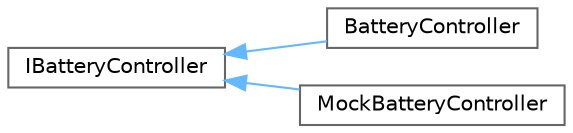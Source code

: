 digraph "Graphical Class Hierarchy"
{
 // LATEX_PDF_SIZE
  bgcolor="transparent";
  edge [fontname=Helvetica,fontsize=10,labelfontname=Helvetica,labelfontsize=10];
  node [fontname=Helvetica,fontsize=10,shape=box,height=0.2,width=0.4];
  rankdir="LR";
  Node0 [id="Node000000",label="IBatteryController",height=0.2,width=0.4,color="grey40", fillcolor="white", style="filled",URL="$classIBatteryController.html",tooltip="Interface for managing the battery of the vehicle."];
  Node0 -> Node1 [id="edge1_Node000000_Node000001",dir="back",color="steelblue1",style="solid",tooltip=" "];
  Node1 [id="Node000001",label="BatteryController",height=0.2,width=0.4,color="grey40", fillcolor="white", style="filled",URL="$classBatteryController.html",tooltip="Class that manages the battery of the vehicle."];
  Node0 -> Node2 [id="edge2_Node000000_Node000002",dir="back",color="steelblue1",style="solid",tooltip=" "];
  Node2 [id="Node000002",label="MockBatteryController",height=0.2,width=0.4,color="grey40", fillcolor="white", style="filled",URL="$classMockBatteryController.html",tooltip="Class to emulate the behavior of the BatteryController module."];
}
